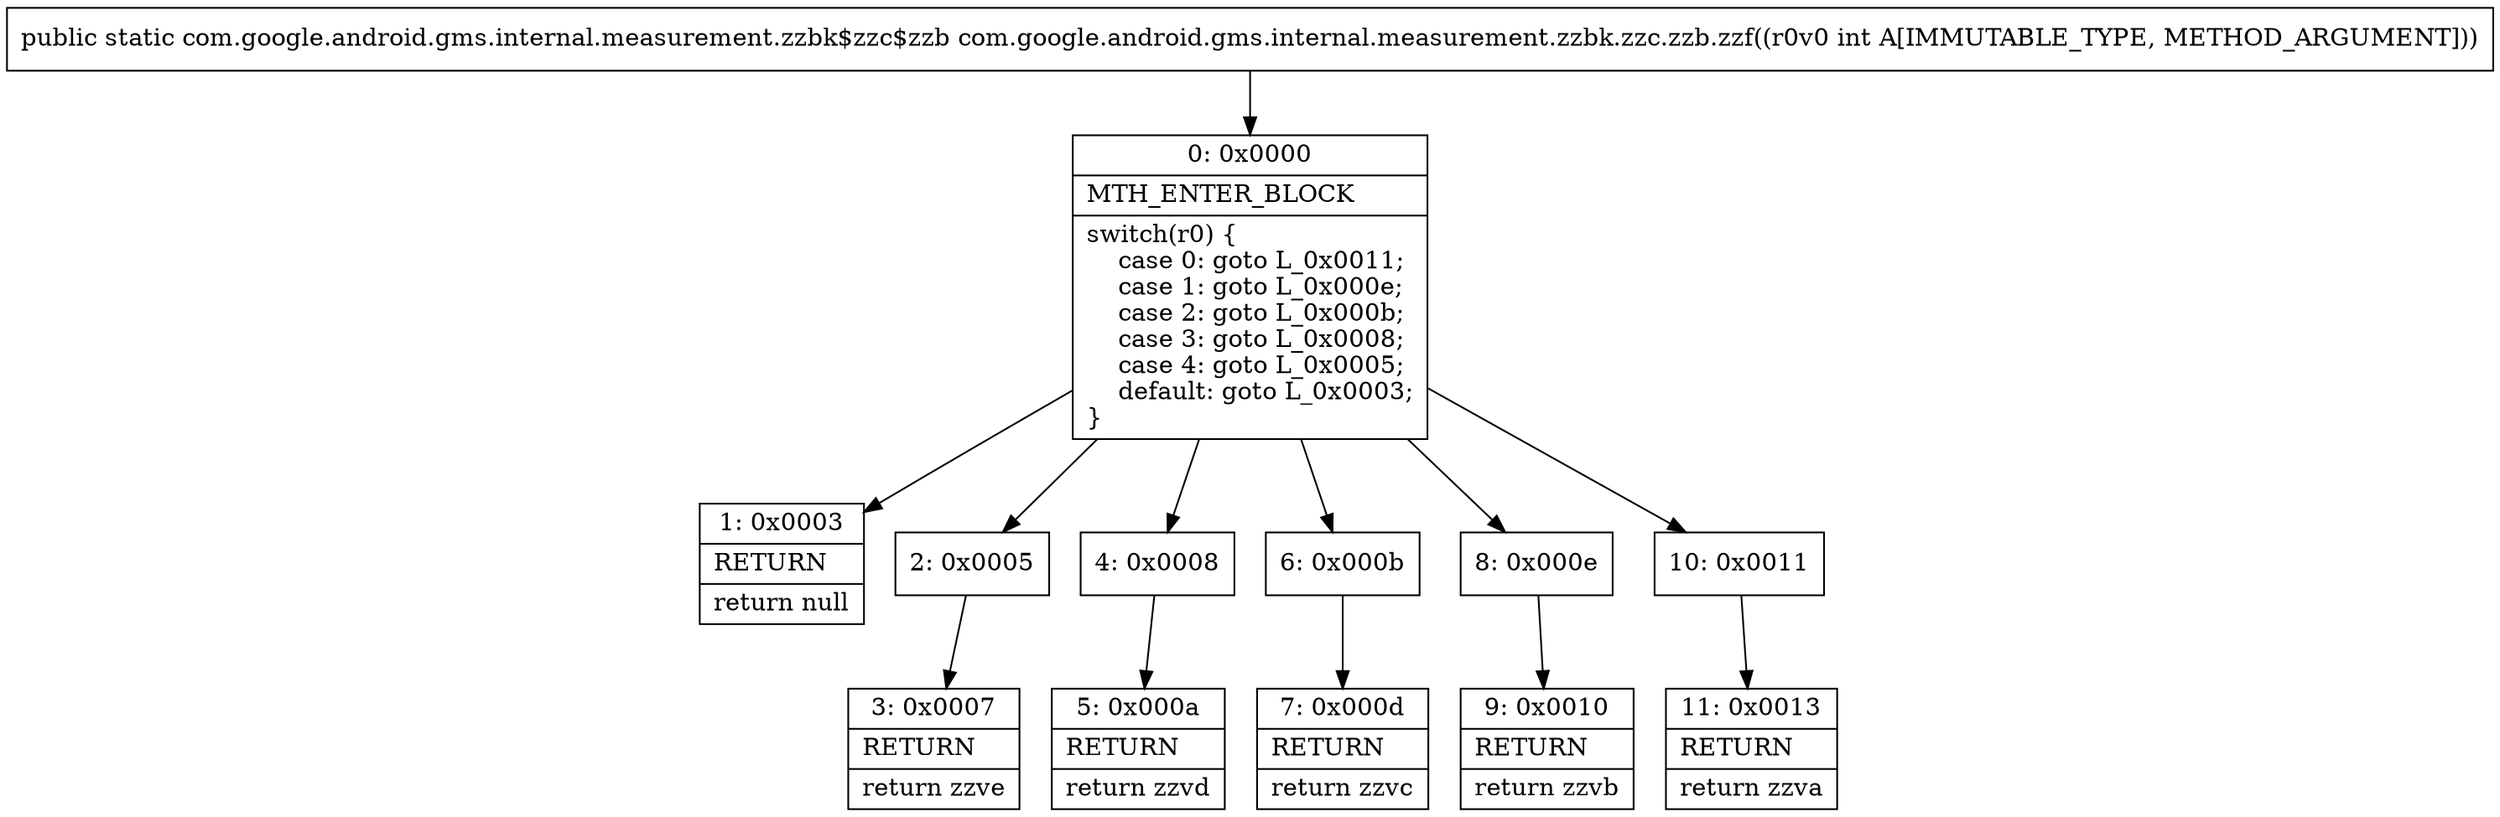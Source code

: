 digraph "CFG forcom.google.android.gms.internal.measurement.zzbk.zzc.zzb.zzf(I)Lcom\/google\/android\/gms\/internal\/measurement\/zzbk$zzc$zzb;" {
Node_0 [shape=record,label="{0\:\ 0x0000|MTH_ENTER_BLOCK\l|switch(r0) \{\l    case 0: goto L_0x0011;\l    case 1: goto L_0x000e;\l    case 2: goto L_0x000b;\l    case 3: goto L_0x0008;\l    case 4: goto L_0x0005;\l    default: goto L_0x0003;\l\}\l}"];
Node_1 [shape=record,label="{1\:\ 0x0003|RETURN\l|return null\l}"];
Node_2 [shape=record,label="{2\:\ 0x0005}"];
Node_3 [shape=record,label="{3\:\ 0x0007|RETURN\l|return zzve\l}"];
Node_4 [shape=record,label="{4\:\ 0x0008}"];
Node_5 [shape=record,label="{5\:\ 0x000a|RETURN\l|return zzvd\l}"];
Node_6 [shape=record,label="{6\:\ 0x000b}"];
Node_7 [shape=record,label="{7\:\ 0x000d|RETURN\l|return zzvc\l}"];
Node_8 [shape=record,label="{8\:\ 0x000e}"];
Node_9 [shape=record,label="{9\:\ 0x0010|RETURN\l|return zzvb\l}"];
Node_10 [shape=record,label="{10\:\ 0x0011}"];
Node_11 [shape=record,label="{11\:\ 0x0013|RETURN\l|return zzva\l}"];
MethodNode[shape=record,label="{public static com.google.android.gms.internal.measurement.zzbk$zzc$zzb com.google.android.gms.internal.measurement.zzbk.zzc.zzb.zzf((r0v0 int A[IMMUTABLE_TYPE, METHOD_ARGUMENT])) }"];
MethodNode -> Node_0;
Node_0 -> Node_1;
Node_0 -> Node_2;
Node_0 -> Node_4;
Node_0 -> Node_6;
Node_0 -> Node_8;
Node_0 -> Node_10;
Node_2 -> Node_3;
Node_4 -> Node_5;
Node_6 -> Node_7;
Node_8 -> Node_9;
Node_10 -> Node_11;
}

